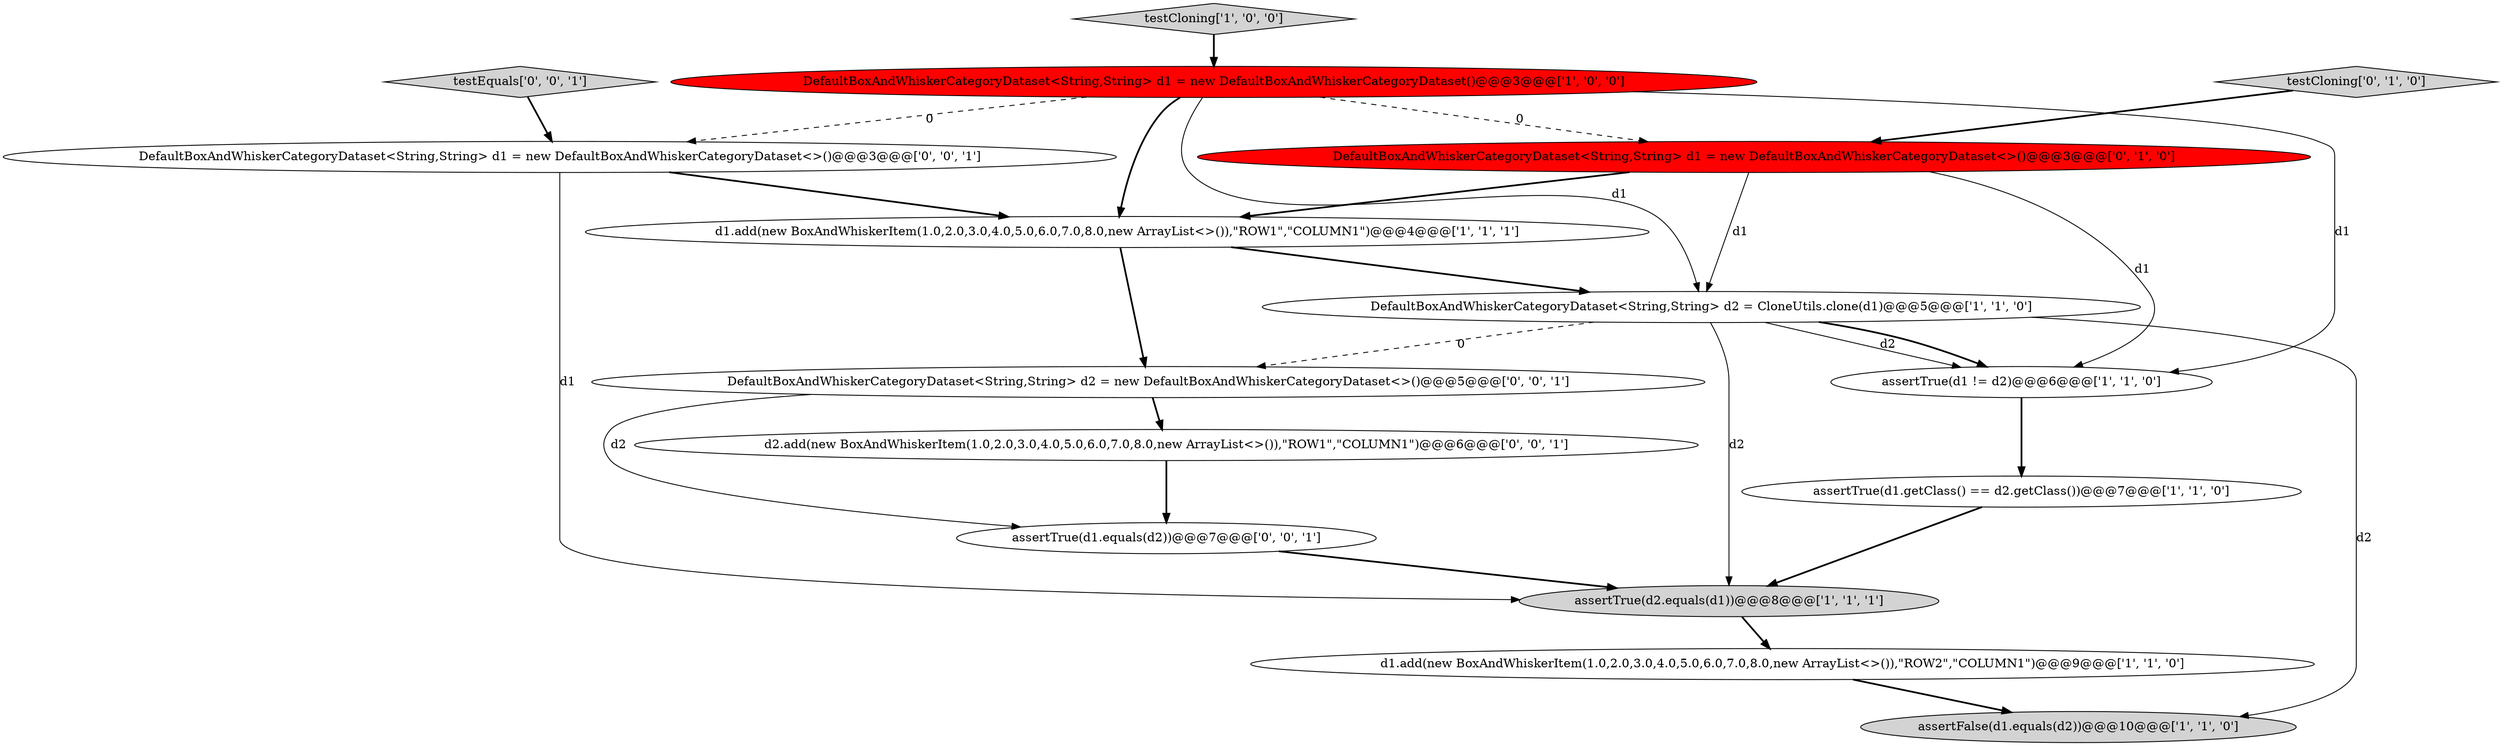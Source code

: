 digraph {
6 [style = filled, label = "assertTrue(d1 != d2)@@@6@@@['1', '1', '0']", fillcolor = white, shape = ellipse image = "AAA0AAABBB1BBB"];
2 [style = filled, label = "DefaultBoxAndWhiskerCategoryDataset<String,String> d1 = new DefaultBoxAndWhiskerCategoryDataset()@@@3@@@['1', '0', '0']", fillcolor = red, shape = ellipse image = "AAA1AAABBB1BBB"];
7 [style = filled, label = "d1.add(new BoxAndWhiskerItem(1.0,2.0,3.0,4.0,5.0,6.0,7.0,8.0,new ArrayList<>()),\"ROW1\",\"COLUMN1\")@@@4@@@['1', '1', '1']", fillcolor = white, shape = ellipse image = "AAA0AAABBB1BBB"];
4 [style = filled, label = "assertTrue(d2.equals(d1))@@@8@@@['1', '1', '1']", fillcolor = lightgray, shape = ellipse image = "AAA0AAABBB1BBB"];
12 [style = filled, label = "DefaultBoxAndWhiskerCategoryDataset<String,String> d2 = new DefaultBoxAndWhiskerCategoryDataset<>()@@@5@@@['0', '0', '1']", fillcolor = white, shape = ellipse image = "AAA0AAABBB3BBB"];
9 [style = filled, label = "DefaultBoxAndWhiskerCategoryDataset<String,String> d1 = new DefaultBoxAndWhiskerCategoryDataset<>()@@@3@@@['0', '1', '0']", fillcolor = red, shape = ellipse image = "AAA1AAABBB2BBB"];
15 [style = filled, label = "testEquals['0', '0', '1']", fillcolor = lightgray, shape = diamond image = "AAA0AAABBB3BBB"];
14 [style = filled, label = "DefaultBoxAndWhiskerCategoryDataset<String,String> d1 = new DefaultBoxAndWhiskerCategoryDataset<>()@@@3@@@['0', '0', '1']", fillcolor = white, shape = ellipse image = "AAA0AAABBB3BBB"];
1 [style = filled, label = "assertTrue(d1.getClass() == d2.getClass())@@@7@@@['1', '1', '0']", fillcolor = white, shape = ellipse image = "AAA0AAABBB1BBB"];
5 [style = filled, label = "d1.add(new BoxAndWhiskerItem(1.0,2.0,3.0,4.0,5.0,6.0,7.0,8.0,new ArrayList<>()),\"ROW2\",\"COLUMN1\")@@@9@@@['1', '1', '0']", fillcolor = white, shape = ellipse image = "AAA0AAABBB1BBB"];
11 [style = filled, label = "assertTrue(d1.equals(d2))@@@7@@@['0', '0', '1']", fillcolor = white, shape = ellipse image = "AAA0AAABBB3BBB"];
3 [style = filled, label = "assertFalse(d1.equals(d2))@@@10@@@['1', '1', '0']", fillcolor = lightgray, shape = ellipse image = "AAA0AAABBB1BBB"];
8 [style = filled, label = "testCloning['1', '0', '0']", fillcolor = lightgray, shape = diamond image = "AAA0AAABBB1BBB"];
13 [style = filled, label = "d2.add(new BoxAndWhiskerItem(1.0,2.0,3.0,4.0,5.0,6.0,7.0,8.0,new ArrayList<>()),\"ROW1\",\"COLUMN1\")@@@6@@@['0', '0', '1']", fillcolor = white, shape = ellipse image = "AAA0AAABBB3BBB"];
10 [style = filled, label = "testCloning['0', '1', '0']", fillcolor = lightgray, shape = diamond image = "AAA0AAABBB2BBB"];
0 [style = filled, label = "DefaultBoxAndWhiskerCategoryDataset<String,String> d2 = CloneUtils.clone(d1)@@@5@@@['1', '1', '0']", fillcolor = white, shape = ellipse image = "AAA0AAABBB1BBB"];
5->3 [style = bold, label=""];
1->4 [style = bold, label=""];
9->0 [style = solid, label="d1"];
0->6 [style = solid, label="d2"];
15->14 [style = bold, label=""];
2->0 [style = solid, label="d1"];
0->6 [style = bold, label=""];
7->12 [style = bold, label=""];
11->4 [style = bold, label=""];
14->4 [style = solid, label="d1"];
12->11 [style = solid, label="d2"];
7->0 [style = bold, label=""];
0->12 [style = dashed, label="0"];
9->7 [style = bold, label=""];
9->6 [style = solid, label="d1"];
13->11 [style = bold, label=""];
0->4 [style = solid, label="d2"];
14->7 [style = bold, label=""];
6->1 [style = bold, label=""];
12->13 [style = bold, label=""];
2->14 [style = dashed, label="0"];
8->2 [style = bold, label=""];
2->9 [style = dashed, label="0"];
0->3 [style = solid, label="d2"];
2->6 [style = solid, label="d1"];
10->9 [style = bold, label=""];
2->7 [style = bold, label=""];
4->5 [style = bold, label=""];
}
